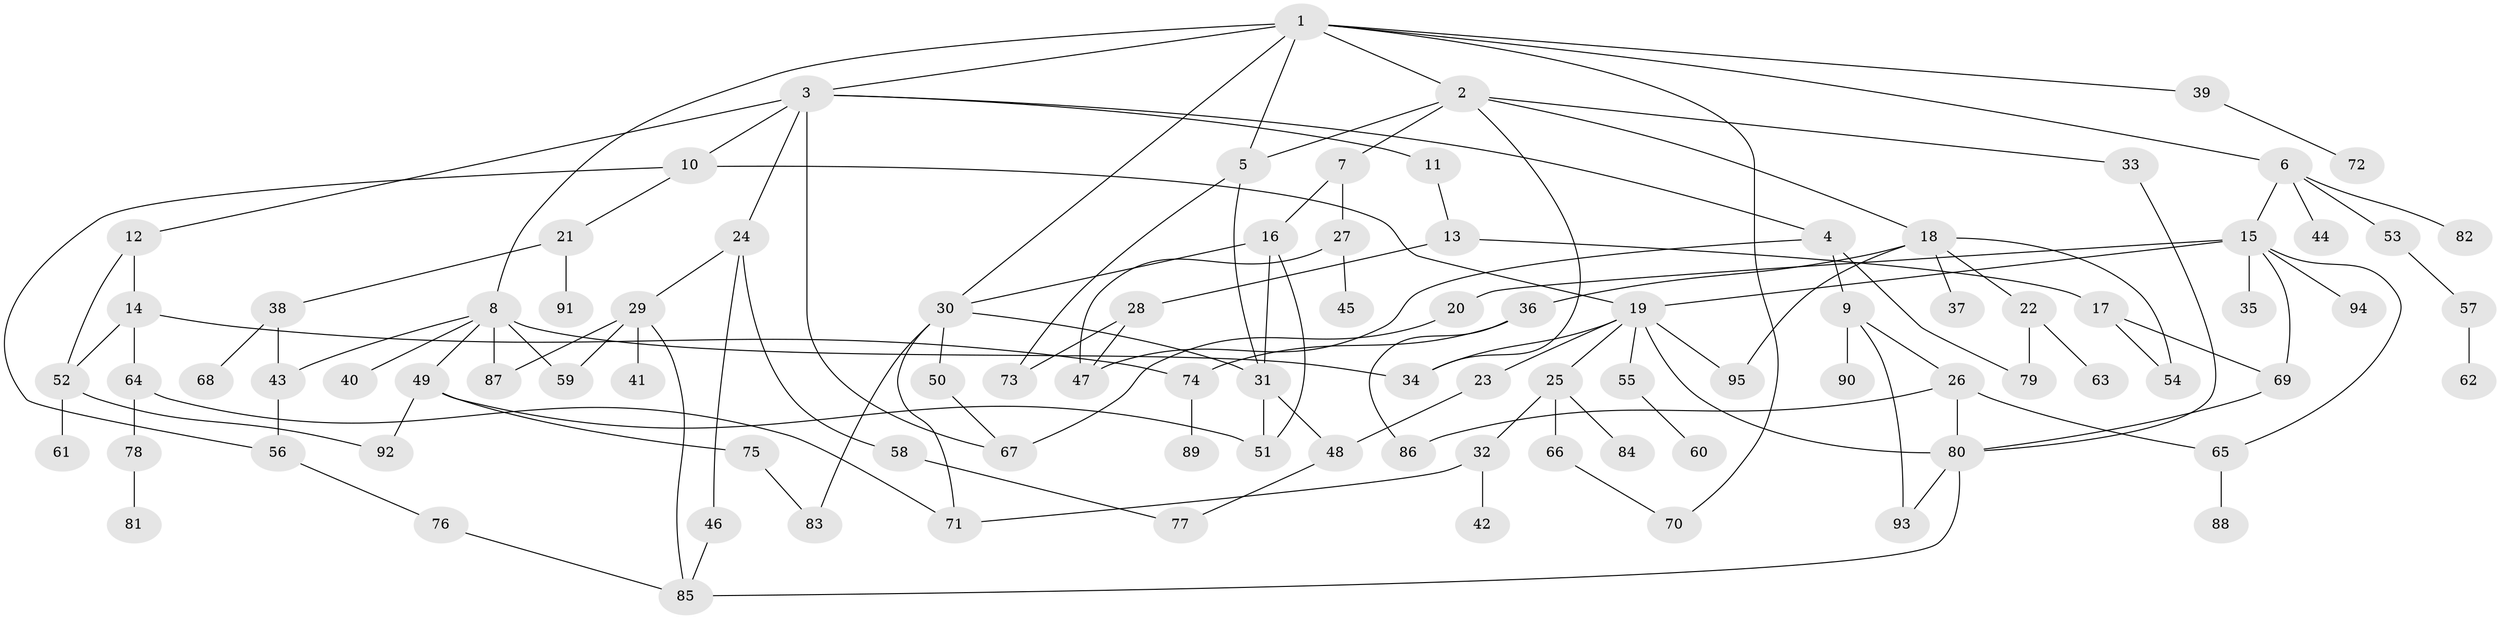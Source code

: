 // coarse degree distribution, {7: 0.04477611940298507, 6: 0.04477611940298507, 4: 0.1044776119402985, 9: 0.014925373134328358, 3: 0.23880597014925373, 5: 0.04477611940298507, 8: 0.014925373134328358, 2: 0.26865671641791045, 1: 0.22388059701492538}
// Generated by graph-tools (version 1.1) at 2025/48/03/04/25 22:48:52]
// undirected, 95 vertices, 134 edges
graph export_dot {
  node [color=gray90,style=filled];
  1;
  2;
  3;
  4;
  5;
  6;
  7;
  8;
  9;
  10;
  11;
  12;
  13;
  14;
  15;
  16;
  17;
  18;
  19;
  20;
  21;
  22;
  23;
  24;
  25;
  26;
  27;
  28;
  29;
  30;
  31;
  32;
  33;
  34;
  35;
  36;
  37;
  38;
  39;
  40;
  41;
  42;
  43;
  44;
  45;
  46;
  47;
  48;
  49;
  50;
  51;
  52;
  53;
  54;
  55;
  56;
  57;
  58;
  59;
  60;
  61;
  62;
  63;
  64;
  65;
  66;
  67;
  68;
  69;
  70;
  71;
  72;
  73;
  74;
  75;
  76;
  77;
  78;
  79;
  80;
  81;
  82;
  83;
  84;
  85;
  86;
  87;
  88;
  89;
  90;
  91;
  92;
  93;
  94;
  95;
  1 -- 2;
  1 -- 3;
  1 -- 6;
  1 -- 8;
  1 -- 39;
  1 -- 5;
  1 -- 70;
  1 -- 30;
  2 -- 5;
  2 -- 7;
  2 -- 18;
  2 -- 33;
  2 -- 34;
  3 -- 4;
  3 -- 10;
  3 -- 11;
  3 -- 12;
  3 -- 24;
  3 -- 67;
  4 -- 9;
  4 -- 79;
  4 -- 47;
  5 -- 73;
  5 -- 31;
  6 -- 15;
  6 -- 44;
  6 -- 53;
  6 -- 82;
  7 -- 16;
  7 -- 27;
  8 -- 40;
  8 -- 49;
  8 -- 87;
  8 -- 59;
  8 -- 34;
  8 -- 43;
  9 -- 26;
  9 -- 90;
  9 -- 93;
  10 -- 19;
  10 -- 21;
  10 -- 56;
  11 -- 13;
  12 -- 14;
  12 -- 52;
  13 -- 17;
  13 -- 28;
  14 -- 52;
  14 -- 64;
  14 -- 74;
  15 -- 20;
  15 -- 35;
  15 -- 65;
  15 -- 69;
  15 -- 94;
  15 -- 19;
  16 -- 30;
  16 -- 51;
  16 -- 31;
  17 -- 69;
  17 -- 54;
  18 -- 22;
  18 -- 36;
  18 -- 37;
  18 -- 54;
  18 -- 95;
  19 -- 23;
  19 -- 25;
  19 -- 55;
  19 -- 95;
  19 -- 80;
  19 -- 34;
  20 -- 67;
  21 -- 38;
  21 -- 91;
  22 -- 63;
  22 -- 79;
  23 -- 48;
  24 -- 29;
  24 -- 46;
  24 -- 58;
  25 -- 32;
  25 -- 66;
  25 -- 84;
  26 -- 80;
  26 -- 65;
  26 -- 86;
  27 -- 45;
  27 -- 47;
  28 -- 47;
  28 -- 73;
  29 -- 41;
  29 -- 59;
  29 -- 87;
  29 -- 85;
  30 -- 31;
  30 -- 50;
  30 -- 71;
  30 -- 83;
  31 -- 48;
  31 -- 51;
  32 -- 42;
  32 -- 71;
  33 -- 80;
  36 -- 74;
  36 -- 86;
  38 -- 43;
  38 -- 68;
  39 -- 72;
  43 -- 56;
  46 -- 85;
  48 -- 77;
  49 -- 75;
  49 -- 51;
  49 -- 92;
  50 -- 67;
  52 -- 61;
  52 -- 92;
  53 -- 57;
  55 -- 60;
  56 -- 76;
  57 -- 62;
  58 -- 77;
  64 -- 71;
  64 -- 78;
  65 -- 88;
  66 -- 70;
  69 -- 80;
  74 -- 89;
  75 -- 83;
  76 -- 85;
  78 -- 81;
  80 -- 85;
  80 -- 93;
}
